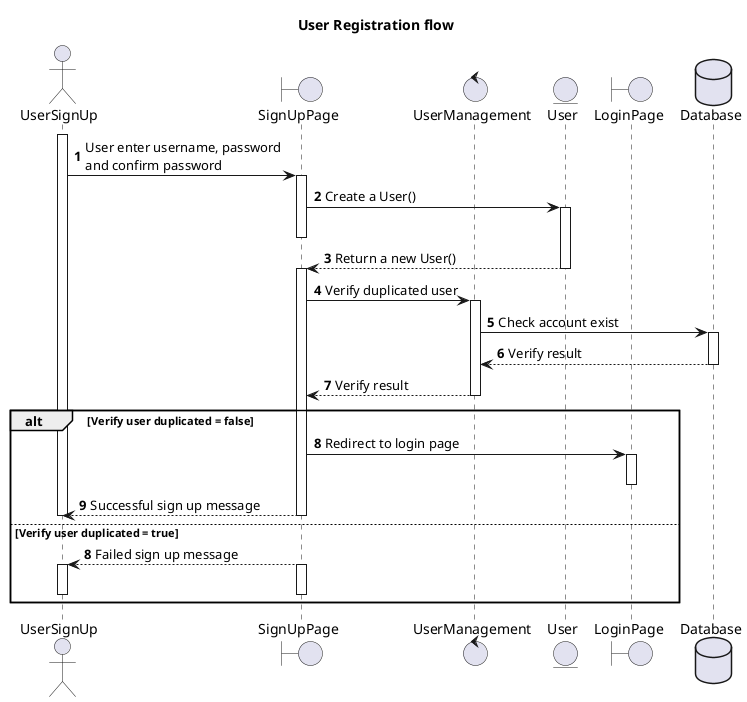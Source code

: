 @startuml Registration flow

title User Registration flow

actor UserSignUp
boundary SignUpPage
control UserManagement
entity User
boundary LoginPage
database Database

autonumber
activate UserSignUp
UserSignUp -> SignUpPage: User enter username, password \nand confirm password
activate SignUpPage
SignUpPage -> User: Create a User()
activate User
deactivate SignUpPage
User --> SignUpPage: Return a new User()
deactivate User
activate SignUpPage
SignUpPage -> UserManagement: Verify duplicated user
activate UserManagement
UserManagement -> Database: Check account exist
activate Database
Database --> UserManagement: Verify result
deactivate Database
UserManagement --> SignUpPage: Verify result
deactivate UserManagement

alt Verify user duplicated = false
  SignUpPage -> LoginPage: Redirect to login page
  activate LoginPage
  deactivate LoginPage
  SignUpPage --> UserSignUp: Successful sign up message
  deactivate SignUpPage
  deactivate UserSignUp
else Verify user duplicated = true
  autonumber 8
  SignUpPage --> UserSignUp: Failed sign up message
  activate SignUpPage
  deactivate SignUpPage
  activate UserSignUp
  deactivate UserSignUp
end

@enduml